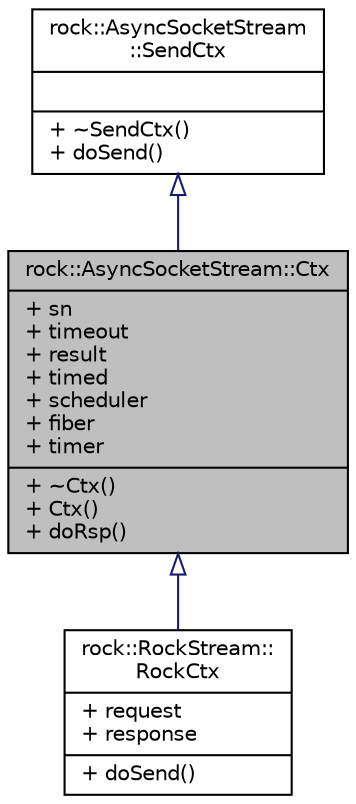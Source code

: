 digraph "rock::AsyncSocketStream::Ctx"
{
 // LATEX_PDF_SIZE
  edge [fontname="Helvetica",fontsize="10",labelfontname="Helvetica",labelfontsize="10"];
  node [fontname="Helvetica",fontsize="10",shape=record];
  Node1 [label="{rock::AsyncSocketStream::Ctx\n|+ sn\l+ timeout\l+ result\l+ timed\l+ scheduler\l+ fiber\l+ timer\l|+ ~Ctx()\l+ Ctx()\l+ doRsp()\l}",height=0.2,width=0.4,color="black", fillcolor="grey75", style="filled", fontcolor="black",tooltip=" "];
  Node2 -> Node1 [dir="back",color="midnightblue",fontsize="10",style="solid",arrowtail="onormal",fontname="Helvetica"];
  Node2 [label="{rock::AsyncSocketStream\l::SendCtx\n||+ ~SendCtx()\l+ doSend()\l}",height=0.2,width=0.4,color="black", fillcolor="white", style="filled",URL="$structrock_1_1AsyncSocketStream_1_1SendCtx.html",tooltip=" "];
  Node1 -> Node3 [dir="back",color="midnightblue",fontsize="10",style="solid",arrowtail="onormal",fontname="Helvetica"];
  Node3 [label="{rock::RockStream::\lRockCtx\n|+ request\l+ response\l|+ doSend()\l}",height=0.2,width=0.4,color="black", fillcolor="white", style="filled",URL="$structrock_1_1RockStream_1_1RockCtx.html",tooltip=" "];
}
